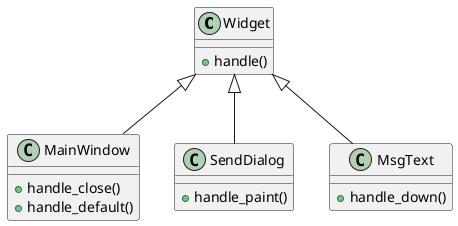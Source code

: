 @startuml
'https://plantuml.com/class-diagram

abstract class Widget
class MainWindow
class SendDialog
class MsgText

Widget <|-- MainWindow
Widget <|-- SendDialog
Widget <|-- MsgText

class Widget {
    +handle()
}

class MainWindow {
    +handle_close()
    +handle_default()
}

class SendDialog {
    +handle_paint()
}

class MsgText {
    +handle_down()
}

@enduml